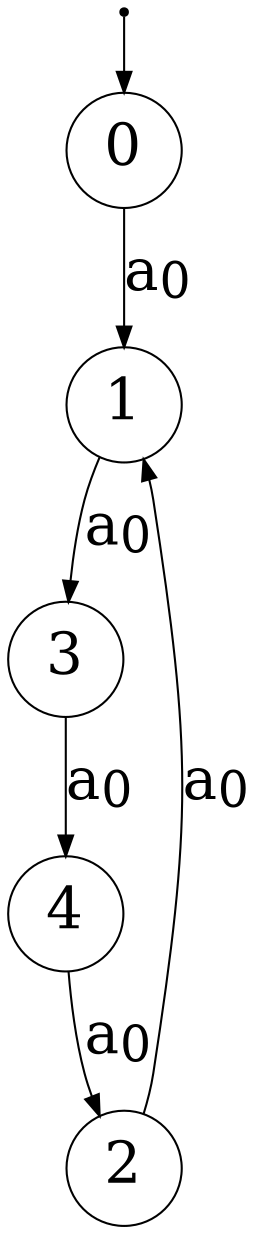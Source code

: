 digraph G {
"n0"[label= <0> shape=circle color="black" style=wedged fillcolor="white" style=filled fontsize="28"];
"ArbitraryUnusedNameNoWorriesJustGrooving1"[fontSize=1 shape=point];
"n1"[label= <1> shape=circle color="black" style=wedged fillcolor="white" style=filled fontsize="28"];
"n2"[label= <2> shape=circle color="black" style=wedged fillcolor="white" style=filled fontsize="28"];
"n3"[label= <3> shape=circle color="black" style=wedged fillcolor="white" style=filled fontsize="28"];
"n4"[label= <4> shape=circle color="black" style=wedged fillcolor="white" style=filled fontsize="28"];
{"ArbitraryUnusedNameNoWorriesJustGrooving1"}->{"n0"};
{"n0"}->{"n1"}[label = <a<sub>0</sub>> color="black" arrowhead="normal" style="" fontsize="28"];
{"n1"}->{"n3"}[label = <a<sub>0</sub>> color="black" arrowhead="normal" style="" fontsize="28"];
{"n2"}->{"n1"}[label = <a<sub>0</sub>> color="black" arrowhead="normal" style="" fontsize="28"];
{"n3"}->{"n4"}[label = <a<sub>0</sub>> color="black" arrowhead="normal" style="" fontsize="28"];
{"n4"}->{"n2"}[label = <a<sub>0</sub>> color="black" arrowhead="normal" style="" fontsize="28"];
}
